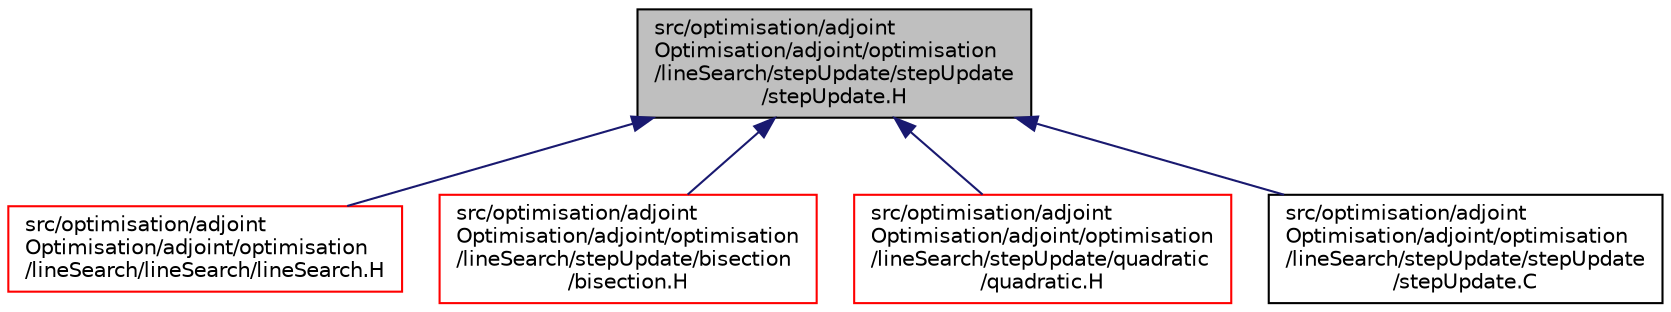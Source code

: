 digraph "src/optimisation/adjointOptimisation/adjoint/optimisation/lineSearch/stepUpdate/stepUpdate/stepUpdate.H"
{
  bgcolor="transparent";
  edge [fontname="Helvetica",fontsize="10",labelfontname="Helvetica",labelfontsize="10"];
  node [fontname="Helvetica",fontsize="10",shape=record];
  Node1 [label="src/optimisation/adjoint\lOptimisation/adjoint/optimisation\l/lineSearch/stepUpdate/stepUpdate\l/stepUpdate.H",height=0.2,width=0.4,color="black", fillcolor="grey75", style="filled" fontcolor="black"];
  Node1 -> Node2 [dir="back",color="midnightblue",fontsize="10",style="solid",fontname="Helvetica"];
  Node2 [label="src/optimisation/adjoint\lOptimisation/adjoint/optimisation\l/lineSearch/lineSearch/lineSearch.H",height=0.2,width=0.4,color="red",URL="$lineSearch_8H.html"];
  Node1 -> Node3 [dir="back",color="midnightblue",fontsize="10",style="solid",fontname="Helvetica"];
  Node3 [label="src/optimisation/adjoint\lOptimisation/adjoint/optimisation\l/lineSearch/stepUpdate/bisection\l/bisection.H",height=0.2,width=0.4,color="red",URL="$bisection_8H.html"];
  Node1 -> Node4 [dir="back",color="midnightblue",fontsize="10",style="solid",fontname="Helvetica"];
  Node4 [label="src/optimisation/adjoint\lOptimisation/adjoint/optimisation\l/lineSearch/stepUpdate/quadratic\l/quadratic.H",height=0.2,width=0.4,color="red",URL="$quadratic_8H.html"];
  Node1 -> Node5 [dir="back",color="midnightblue",fontsize="10",style="solid",fontname="Helvetica"];
  Node5 [label="src/optimisation/adjoint\lOptimisation/adjoint/optimisation\l/lineSearch/stepUpdate/stepUpdate\l/stepUpdate.C",height=0.2,width=0.4,color="black",URL="$stepUpdate_8C.html"];
}
